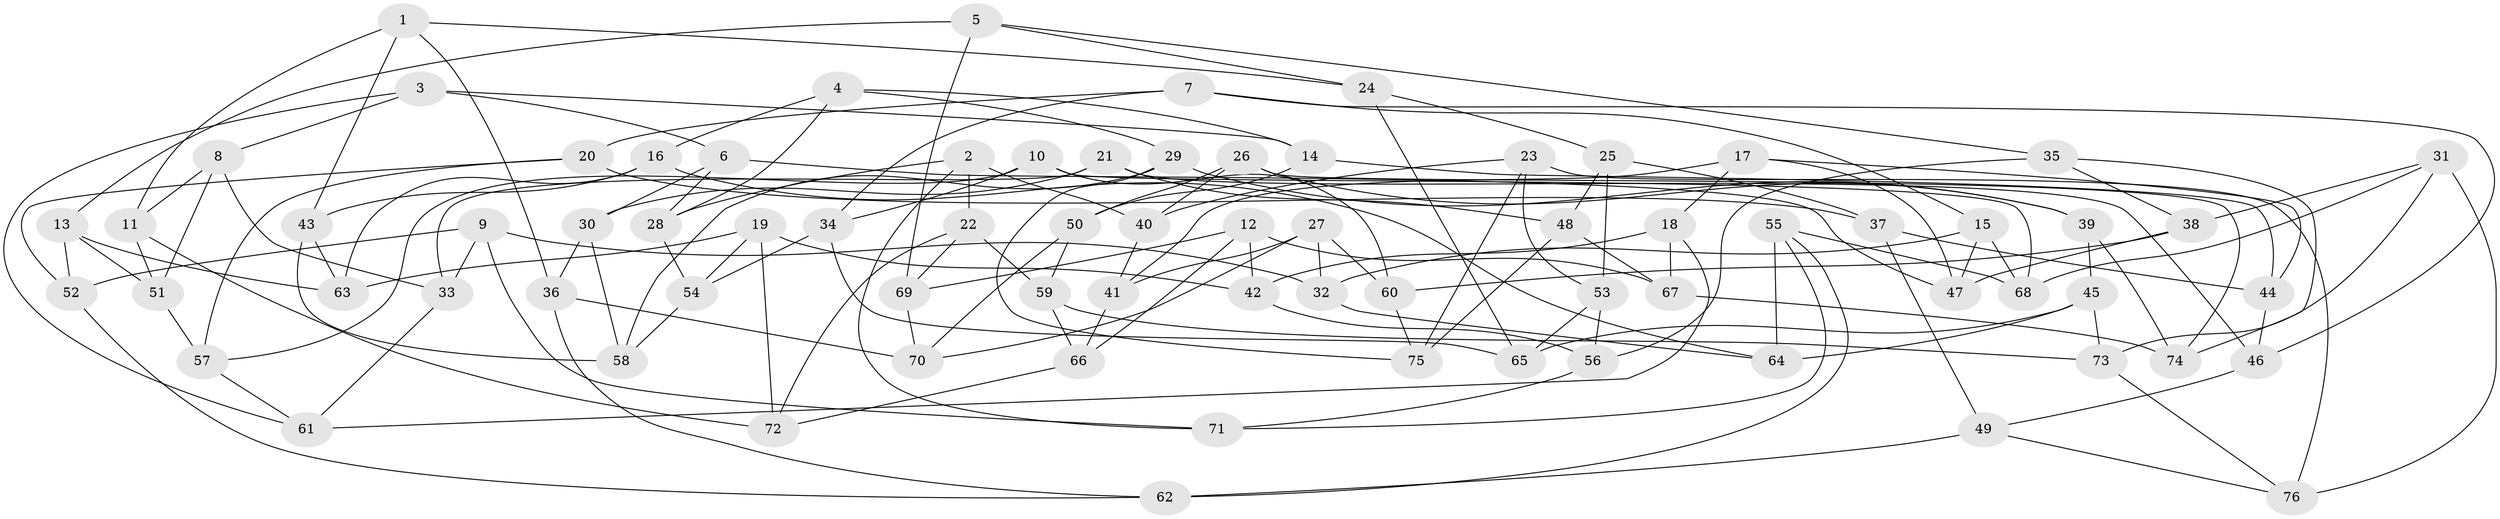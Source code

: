 // coarse degree distribution, {4: 0.34782608695652173, 6: 0.5652173913043478, 5: 0.08695652173913043}
// Generated by graph-tools (version 1.1) at 2025/42/03/06/25 10:42:18]
// undirected, 76 vertices, 152 edges
graph export_dot {
graph [start="1"]
  node [color=gray90,style=filled];
  1;
  2;
  3;
  4;
  5;
  6;
  7;
  8;
  9;
  10;
  11;
  12;
  13;
  14;
  15;
  16;
  17;
  18;
  19;
  20;
  21;
  22;
  23;
  24;
  25;
  26;
  27;
  28;
  29;
  30;
  31;
  32;
  33;
  34;
  35;
  36;
  37;
  38;
  39;
  40;
  41;
  42;
  43;
  44;
  45;
  46;
  47;
  48;
  49;
  50;
  51;
  52;
  53;
  54;
  55;
  56;
  57;
  58;
  59;
  60;
  61;
  62;
  63;
  64;
  65;
  66;
  67;
  68;
  69;
  70;
  71;
  72;
  73;
  74;
  75;
  76;
  1 -- 24;
  1 -- 36;
  1 -- 43;
  1 -- 11;
  2 -- 22;
  2 -- 71;
  2 -- 28;
  2 -- 40;
  3 -- 61;
  3 -- 8;
  3 -- 14;
  3 -- 6;
  4 -- 28;
  4 -- 16;
  4 -- 14;
  4 -- 29;
  5 -- 69;
  5 -- 35;
  5 -- 13;
  5 -- 24;
  6 -- 47;
  6 -- 30;
  6 -- 28;
  7 -- 46;
  7 -- 15;
  7 -- 34;
  7 -- 20;
  8 -- 51;
  8 -- 11;
  8 -- 33;
  9 -- 32;
  9 -- 52;
  9 -- 33;
  9 -- 71;
  10 -- 34;
  10 -- 68;
  10 -- 60;
  10 -- 57;
  11 -- 72;
  11 -- 51;
  12 -- 67;
  12 -- 42;
  12 -- 66;
  12 -- 69;
  13 -- 52;
  13 -- 63;
  13 -- 51;
  14 -- 44;
  14 -- 50;
  15 -- 68;
  15 -- 47;
  15 -- 32;
  16 -- 63;
  16 -- 43;
  16 -- 64;
  17 -- 41;
  17 -- 44;
  17 -- 18;
  17 -- 47;
  18 -- 67;
  18 -- 61;
  18 -- 42;
  19 -- 54;
  19 -- 72;
  19 -- 42;
  19 -- 63;
  20 -- 57;
  20 -- 37;
  20 -- 52;
  21 -- 30;
  21 -- 46;
  21 -- 48;
  21 -- 33;
  22 -- 72;
  22 -- 59;
  22 -- 69;
  23 -- 53;
  23 -- 76;
  23 -- 40;
  23 -- 75;
  24 -- 65;
  24 -- 25;
  25 -- 48;
  25 -- 53;
  25 -- 37;
  26 -- 74;
  26 -- 40;
  26 -- 39;
  26 -- 50;
  27 -- 41;
  27 -- 60;
  27 -- 32;
  27 -- 70;
  28 -- 54;
  29 -- 75;
  29 -- 58;
  29 -- 39;
  30 -- 36;
  30 -- 58;
  31 -- 73;
  31 -- 76;
  31 -- 68;
  31 -- 38;
  32 -- 64;
  33 -- 61;
  34 -- 54;
  34 -- 65;
  35 -- 56;
  35 -- 38;
  35 -- 74;
  36 -- 62;
  36 -- 70;
  37 -- 49;
  37 -- 44;
  38 -- 47;
  38 -- 60;
  39 -- 45;
  39 -- 74;
  40 -- 41;
  41 -- 66;
  42 -- 56;
  43 -- 58;
  43 -- 63;
  44 -- 46;
  45 -- 64;
  45 -- 65;
  45 -- 73;
  46 -- 49;
  48 -- 75;
  48 -- 67;
  49 -- 76;
  49 -- 62;
  50 -- 70;
  50 -- 59;
  51 -- 57;
  52 -- 62;
  53 -- 65;
  53 -- 56;
  54 -- 58;
  55 -- 68;
  55 -- 62;
  55 -- 71;
  55 -- 64;
  56 -- 71;
  57 -- 61;
  59 -- 73;
  59 -- 66;
  60 -- 75;
  66 -- 72;
  67 -- 74;
  69 -- 70;
  73 -- 76;
}
